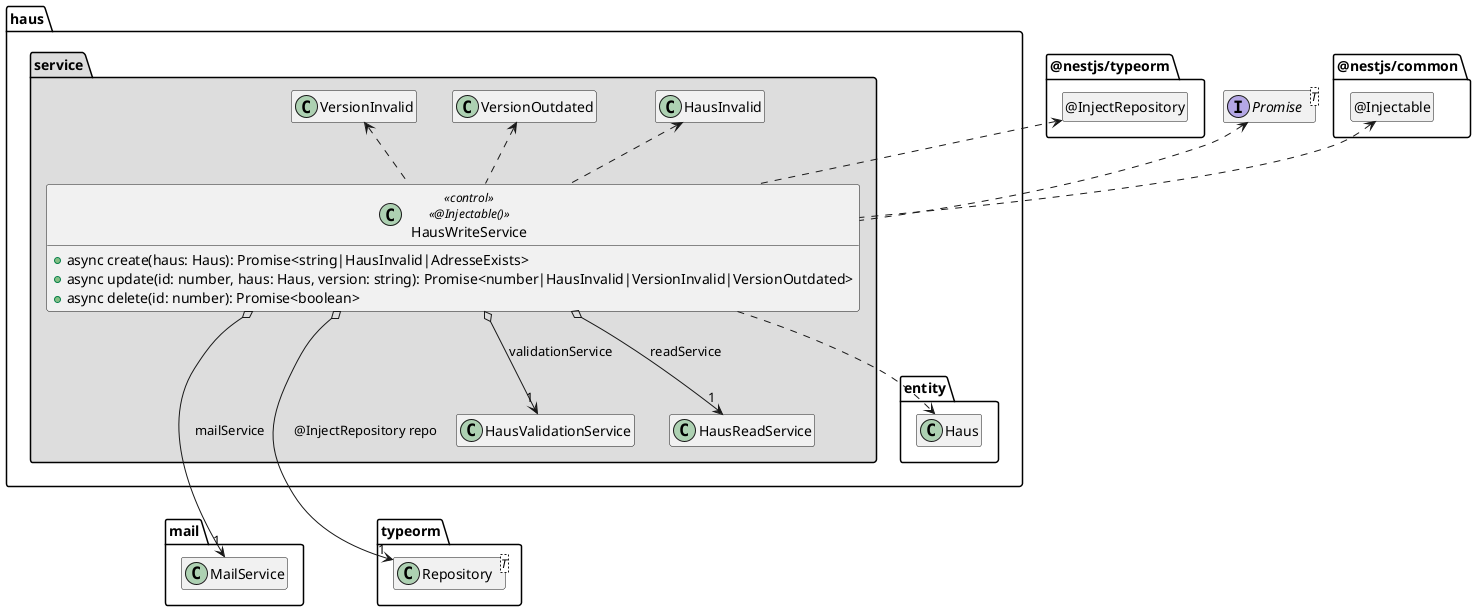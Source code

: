 @startuml Anwendungskern

interface Promise<T>

package @nestjs/common {
  class "@Injectable" as Injectable
  hide Injectable circle
}

package typeorm {
  class Repository<T>
}

package @nestjs/typeorm {
  class "@InjectRepository" as InjectRepository
  hide InjectRepository circle
}

package mail {
  class MailService
}

package haus {
  package entity {
    class Haus
  }

  package service #DDDDDD {
    class HausInvalid
    class VersionInvalid
    class VersionOutdated

    class HausWriteService << control >> <<@Injectable()>> {
      + async create(haus: Haus): Promise<string|HausInvalid|AdresseExists>
      + async update(id: number, haus: Haus, version: string): Promise<number|HausInvalid|VersionInvalid|VersionOutdated>
      + async delete(id: number): Promise<boolean>
    }

    HausWriteService o--> "1" HausValidationService: validationService
    HausWriteService o--> "1" HausReadService: readService
    HausWriteService o--> "1" Repository: @InjectRepository repo
    HausWriteService o--> "1" MailService: mailService

    HausWriteService .up.> Injectable
    HausWriteService .up.> InjectRepository

    HausWriteService .up.> Promise
    HausWriteService ..> Haus
    HausWriteService .up.> HausInvalid
    HausWriteService .up.> VersionInvalid
    HausWriteService .up.> VersionOutdated

    HausInvalid .up[hidden].> Haus
    Haus .up[hidden].> Promise
    Haus .up[hidden].> Injectable
    Haus .up[hidden].> InjectRepository
    HausValidationService .[hidden].> Repository
    HausValidationService .[hidden].> MailService
  }
}

hide empty members

@enduml
